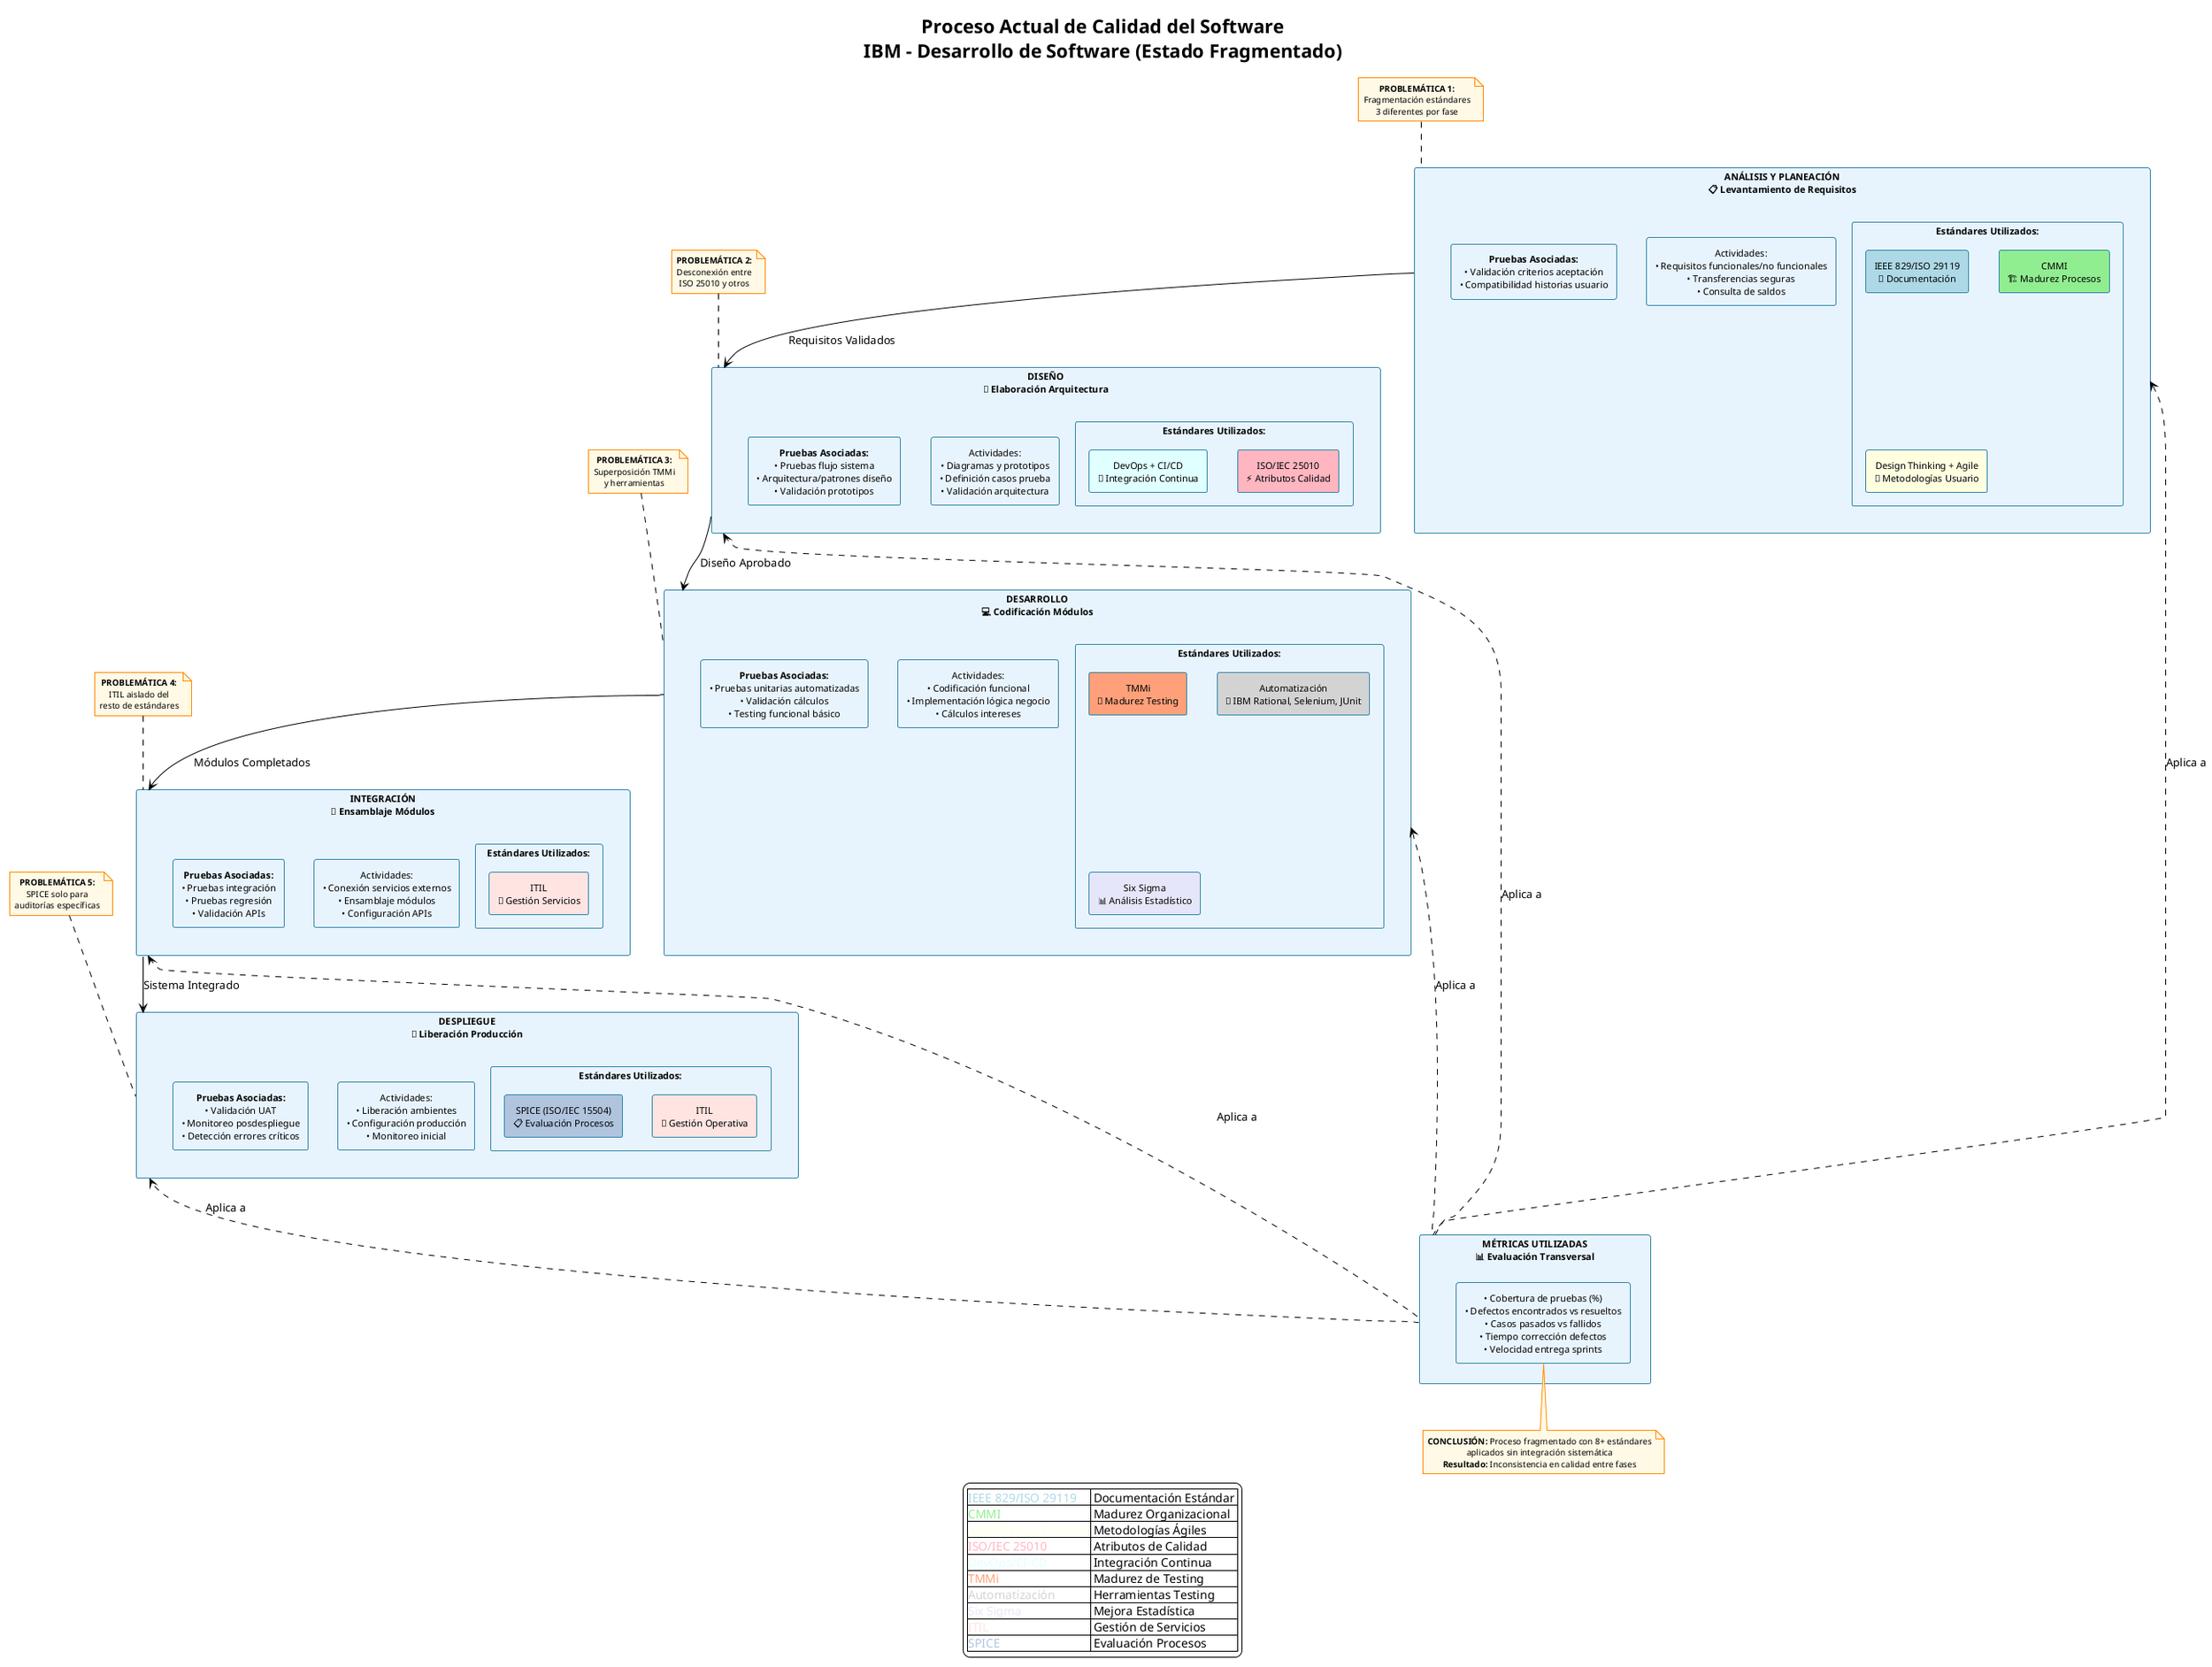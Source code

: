 @startuml Proceso_Actual_IBM_Fragmentado
!theme plain
title Proceso Actual de Calidad del Software\nIBM - Desarrollo de Software (Estado Fragmentado)
!define DIRECTION top to bottom

' Definición de colores por estándar
skinparam backgroundColor #FFFFFF
skinparam defaultTextAlignment center

' Configuración de estilos
skinparam rectangle {
    BackgroundColor #E8F4FD
    BorderColor #2E86AB
    FontSize 11
}

skinparam note {
    BackgroundColor #FFF9E6
    BorderColor #FF8C00
    FontSize 10
}

' === FASES DEL CICLO DE VIDA ===

rectangle "**ANÁLISIS Y PLANEACIÓN**\n📋 Levantamiento de Requisitos" as analisis {
    rectangle "Actividades:\n• Requisitos funcionales/no funcionales\n• Transferencias seguras\n• Consulta de saldos" as act_analisis
    
    rectangle "**Pruebas Asociadas:**\n• Validación criterios aceptación\n• Compatibilidad historias usuario" as pruebas_analisis
    
    rectangle "**Estándares Utilizados:**" as std_analisis {
        rectangle "IEEE 829/ISO 29119\n📄 Documentación" as ieee_analisis #LightBlue
        rectangle "CMMI\n🏗️ Madurez Procesos" as cmmi_analisis #LightGreen  
        rectangle "Design Thinking + Agile\n🎨 Metodologías Usuario" as agile_analisis #LightYellow
    }
}

rectangle "**DISEÑO**\n🎨 Elaboración Arquitectura" as diseno {
    rectangle "Actividades:\n• Diagramas y prototipos\n• Definición casos prueba\n• Validación arquitectura" as act_diseno
    
    rectangle "**Pruebas Asociadas:**\n• Pruebas flujo sistema\n• Arquitectura/patrones diseño\n• Validación prototipos" as pruebas_diseno
    
    rectangle "**Estándares Utilizados:**" as std_diseno {
        rectangle "ISO/IEC 25010\n⚡ Atributos Calidad" as iso25010_diseno #LightPink
        rectangle "DevOps + CI/CD\n🔄 Integración Continua" as devops_diseno #LightCyan
    }
}

rectangle "**DESARROLLO**\n💻 Codificación Módulos" as desarrollo {
    rectangle "Actividades:\n• Codificación funcional\n• Implementación lógica negocio\n• Cálculos intereses" as act_desarrollo
    
    rectangle "**Pruebas Asociadas:**\n• Pruebas unitarias automatizadas\n• Validación cálculos\n• Testing funcional básico" as pruebas_desarrollo
    
    rectangle "**Estándares Utilizados:**" as std_desarrollo {
        rectangle "TMMi\n🧪 Madurez Testing" as tmmi_desarrollo #LightSalmon
        rectangle "Automatización\n🤖 IBM Rational, Selenium, JUnit" as auto_desarrollo #LightGray
        rectangle "Six Sigma\n📊 Análisis Estadístico" as sigma_desarrollo #Lavender
    }
}

rectangle "**INTEGRACIÓN**\n🔗 Ensamblaje Módulos" as integracion {
    rectangle "Actividades:\n• Conexión servicios externos\n• Ensamblaje módulos\n• Configuración APIs" as act_integracion
    
    rectangle "**Pruebas Asociadas:**\n• Pruebas integración\n• Pruebas regresión\n• Validación APIs" as pruebas_integracion
    
    rectangle "**Estándares Utilizados:**" as std_integracion {
        rectangle "ITIL\n🏢 Gestión Servicios" as itil_integracion #MistyRose
    }
}

rectangle "**DESPLIEGUE**\n🚀 Liberación Producción" as despliegue {
    rectangle "Actividades:\n• Liberación ambientes\n• Configuración producción\n• Monitoreo inicial" as act_despliegue
    
    rectangle "**Pruebas Asociadas:**\n• Validación UAT\n• Monitoreo posdespliegue\n• Detección errores críticos" as pruebas_despliegue
    
    rectangle "**Estándares Utilizados:**" as std_despliegue {
        rectangle "ITIL\n🔧 Gestión Operativa" as itil_despliegue #MistyRose
        rectangle "SPICE (ISO/IEC 15504)\n📋 Evaluación Procesos" as spice_despliegue #LightSteelBlue
    }
}

' === FLUJO PRINCIPAL ===
analisis --> diseno : "Requisitos Validados"
diseno --> desarrollo : "Diseño Aprobado"
desarrollo --> integracion : "Módulos Completados"
integracion --> despliegue : "Sistema Integrado"

' === PROBLEMÁTICAS IDENTIFICADAS ===
note top of analisis : **PROBLEMÁTICA 1:**\nFragmentación estándares\n3 diferentes por fase
note top of diseno : **PROBLEMÁTICA 2:**\nDesconexión entre\nISO 25010 y otros
note top of desarrollo : **PROBLEMÁTICA 3:**\nSuperposición TMMi\ny herramientas
note top of integracion : **PROBLEMÁTICA 4:**\nITIL aislado del\nresto de estándares
note top of despliegue : **PROBLEMÁTICA 5:**\nSPICE solo para\nauditorías específicas

' === MÉTRICAS TRANSVERSALES ===
rectangle "**MÉTRICAS UTILIZADAS**\n📊 Evaluación Transversal" as metricas {
    rectangle "• Cobertura de pruebas (%)\n• Defectos encontrados vs resueltos\n• Casos pasados vs fallidos\n• Tiempo corrección defectos\n• Velocidad entrega sprints" as lista_metricas
}

metricas .up.> analisis : "Aplica a"
metricas .up.> diseno : "Aplica a"
metricas .up.> desarrollo : "Aplica a"
metricas .up.> integracion : "Aplica a"
metricas .up.> despliegue : "Aplica a"

' === LEYENDA DE COLORES ===
legend bottom
    |<color:LightBlue>IEEE 829/ISO 29119</color>| Documentación Estándar |
    |<color:LightGreen>CMMI</color>| Madurez Organizacional |
    |<color:LightYellow>Agile/Design Thinking</color>| Metodologías Ágiles |
    |<color:LightPink>ISO/IEC 25010</color>| Atributos de Calidad |
    |<color:LightCyan>DevOps/CI-CD</color>| Integración Continua |
    |<color:LightSalmon>TMMi</color>| Madurez de Testing |
    |<color:LightGray>Automatización</color>| Herramientas Testing |
    |<color:Lavender>Six Sigma</color>| Mejora Estadística |
    |<color:MistyRose>ITIL</color>| Gestión de Servicios |
    |<color:LightSteelBlue>SPICE</color>| Evaluación Procesos |
endlegend

note bottom : **CONCLUSIÓN:** Proceso fragmentado con 8+ estándares\naplicados sin integración sistemática\n**Resultado:** Inconsistencia en calidad entre fases

@enduml
